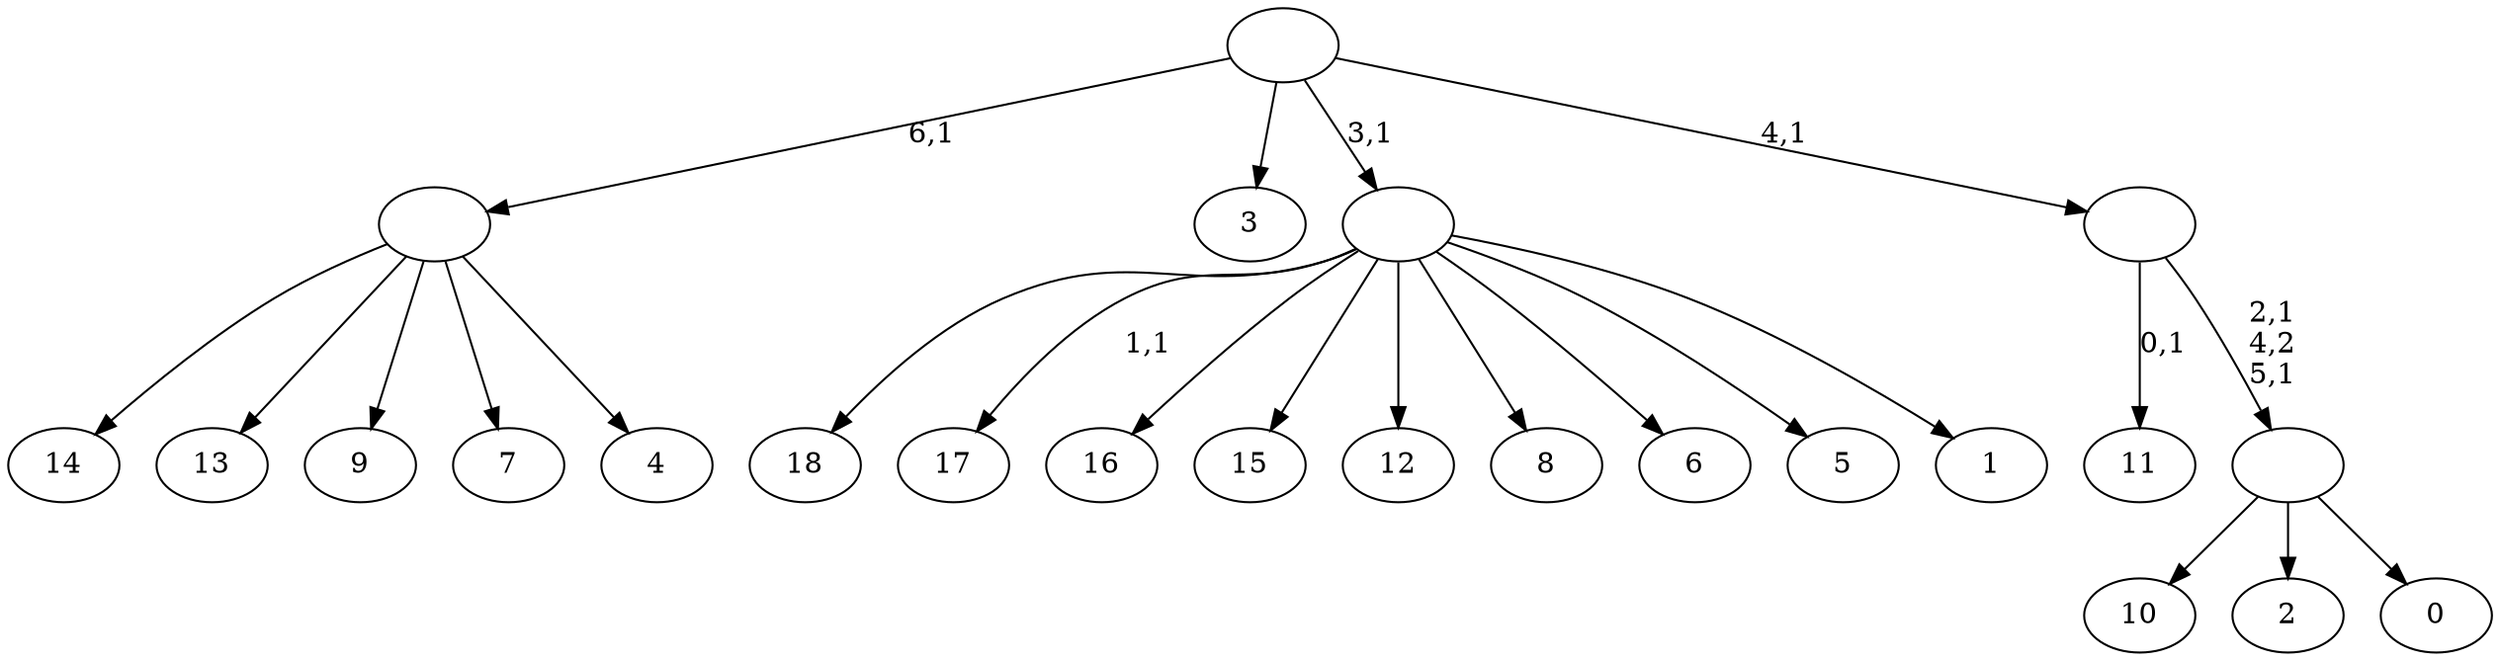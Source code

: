 digraph T {
	26 [label="18"]
	25 [label="17"]
	23 [label="16"]
	22 [label="15"]
	21 [label="14"]
	20 [label="13"]
	19 [label="12"]
	18 [label="11"]
	16 [label="10"]
	15 [label="9"]
	14 [label="8"]
	13 [label="7"]
	12 [label="6"]
	11 [label="5"]
	10 [label="4"]
	9 [label=""]
	8 [label="3"]
	7 [label="2"]
	6 [label="1"]
	5 [label=""]
	4 [label="0"]
	3 [label=""]
	1 [label=""]
	0 [label=""]
	9 -> 21 [label=""]
	9 -> 20 [label=""]
	9 -> 15 [label=""]
	9 -> 13 [label=""]
	9 -> 10 [label=""]
	5 -> 25 [label="1,1"]
	5 -> 26 [label=""]
	5 -> 23 [label=""]
	5 -> 22 [label=""]
	5 -> 19 [label=""]
	5 -> 14 [label=""]
	5 -> 12 [label=""]
	5 -> 11 [label=""]
	5 -> 6 [label=""]
	3 -> 16 [label=""]
	3 -> 7 [label=""]
	3 -> 4 [label=""]
	1 -> 3 [label="2,1\n4,2\n5,1"]
	1 -> 18 [label="0,1"]
	0 -> 9 [label="6,1"]
	0 -> 8 [label=""]
	0 -> 5 [label="3,1"]
	0 -> 1 [label="4,1"]
}

